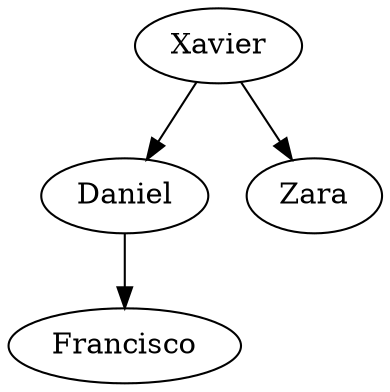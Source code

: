 digraph G {
Nodo0x23b4ba36860[label = "Xavier"]
Nodo0x23b4ba36860->Nodo0x23b4ba36ca0
Nodo0x23b4ba36860->Nodo0x23b4ba37620
Nodo0x23b4ba36ca0[label = "Daniel"]
Nodo0x23b4ba36ca0->Nodo0x23b4ba370a0
Nodo0x23b4ba370a0[label = "Francisco"]
Nodo0x23b4ba37620[label = "Zara"]
}
